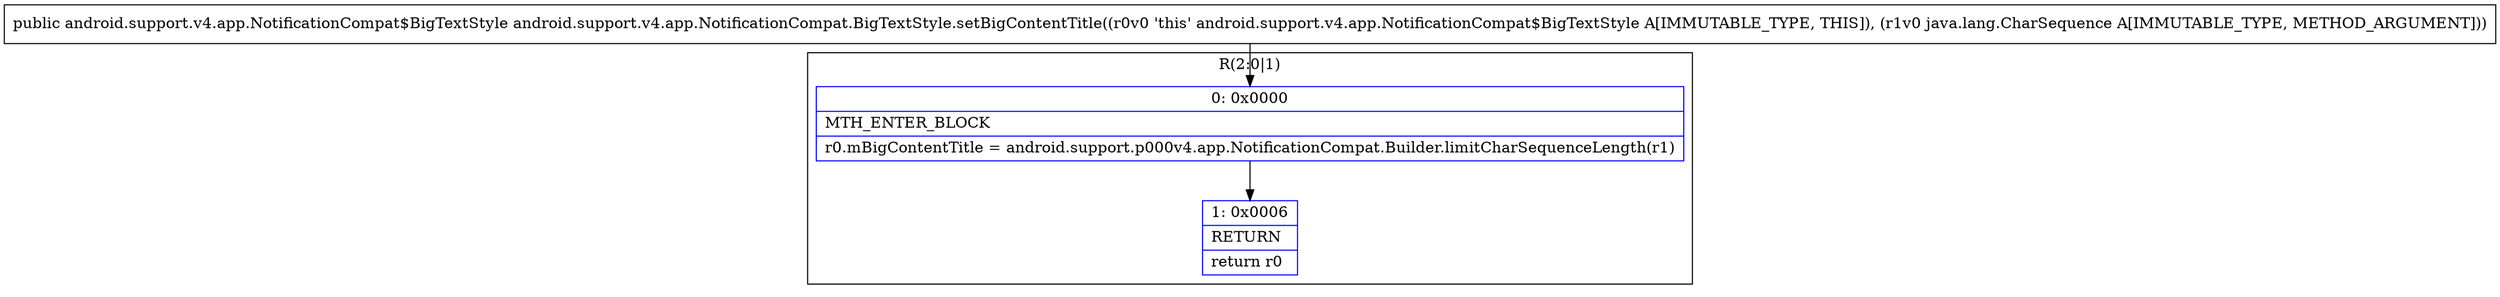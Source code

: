 digraph "CFG forandroid.support.v4.app.NotificationCompat.BigTextStyle.setBigContentTitle(Ljava\/lang\/CharSequence;)Landroid\/support\/v4\/app\/NotificationCompat$BigTextStyle;" {
subgraph cluster_Region_1692384030 {
label = "R(2:0|1)";
node [shape=record,color=blue];
Node_0 [shape=record,label="{0\:\ 0x0000|MTH_ENTER_BLOCK\l|r0.mBigContentTitle = android.support.p000v4.app.NotificationCompat.Builder.limitCharSequenceLength(r1)\l}"];
Node_1 [shape=record,label="{1\:\ 0x0006|RETURN\l|return r0\l}"];
}
MethodNode[shape=record,label="{public android.support.v4.app.NotificationCompat$BigTextStyle android.support.v4.app.NotificationCompat.BigTextStyle.setBigContentTitle((r0v0 'this' android.support.v4.app.NotificationCompat$BigTextStyle A[IMMUTABLE_TYPE, THIS]), (r1v0 java.lang.CharSequence A[IMMUTABLE_TYPE, METHOD_ARGUMENT])) }"];
MethodNode -> Node_0;
Node_0 -> Node_1;
}

